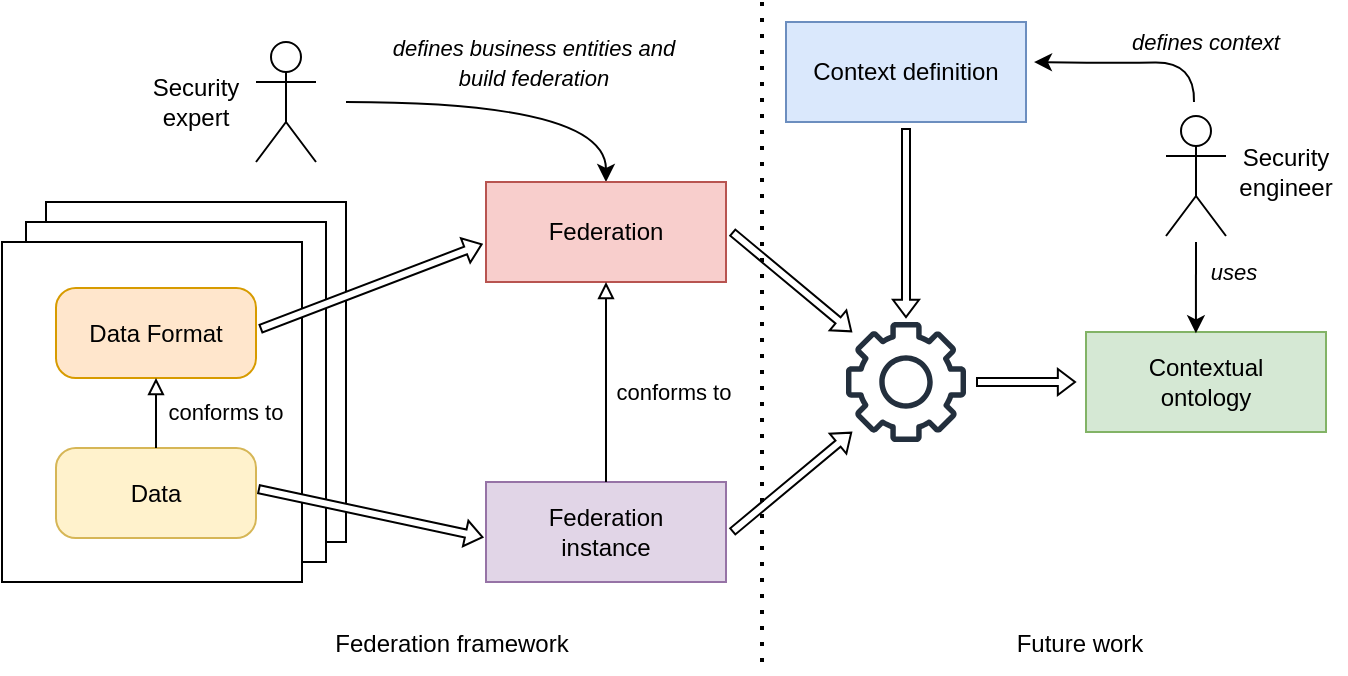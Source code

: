 <mxfile version="21.0.6" type="github">
  <diagram name="Page-1" id="LV6u2GoyfH_cWMS7qSA4">
    <mxGraphModel dx="1253" dy="703" grid="1" gridSize="10" guides="1" tooltips="1" connect="1" arrows="1" fold="1" page="1" pageScale="1" pageWidth="827" pageHeight="1169" math="0" shadow="0">
      <root>
        <mxCell id="0" />
        <mxCell id="1" parent="0" />
        <mxCell id="476Phh2_DoRy5IiEpwfO-1" value="&lt;br style=&quot;font-size: 11px;&quot;&gt;" style="shape=umlActor;verticalLabelPosition=bottom;verticalAlign=top;html=1;outlineConnect=0;fontSize=11;" vertex="1" parent="1">
          <mxGeometry x="195" y="160" width="30" height="60" as="geometry" />
        </mxCell>
        <mxCell id="476Phh2_DoRy5IiEpwfO-2" value="" style="rounded=0;whiteSpace=wrap;html=1;" vertex="1" parent="1">
          <mxGeometry x="90" y="240" width="150" height="170" as="geometry" />
        </mxCell>
        <mxCell id="476Phh2_DoRy5IiEpwfO-3" value="" style="rounded=0;whiteSpace=wrap;html=1;" vertex="1" parent="1">
          <mxGeometry x="80" y="250" width="150" height="170" as="geometry" />
        </mxCell>
        <mxCell id="476Phh2_DoRy5IiEpwfO-4" value="" style="rounded=0;whiteSpace=wrap;html=1;" vertex="1" parent="1">
          <mxGeometry x="68" y="260" width="150" height="170" as="geometry" />
        </mxCell>
        <mxCell id="476Phh2_DoRy5IiEpwfO-6" value="Data Format" style="rounded=1;whiteSpace=wrap;html=1;arcSize=22;fontSize=12;fillColor=#ffe6cc;strokeColor=#d79b00;" vertex="1" parent="1">
          <mxGeometry x="95" y="283" width="100" height="45" as="geometry" />
        </mxCell>
        <mxCell id="476Phh2_DoRy5IiEpwfO-7" value="Data" style="rounded=1;whiteSpace=wrap;html=1;arcSize=22;fontSize=12;fillColor=#fff2cc;strokeColor=#d6b656;" vertex="1" parent="1">
          <mxGeometry x="95" y="363" width="100" height="45" as="geometry" />
        </mxCell>
        <mxCell id="476Phh2_DoRy5IiEpwfO-8" value="" style="endArrow=block;html=1;rounded=0;exitX=0.5;exitY=0;exitDx=0;exitDy=0;entryX=0.5;entryY=1;entryDx=0;entryDy=0;endFill=0;" edge="1" parent="1" source="476Phh2_DoRy5IiEpwfO-7" target="476Phh2_DoRy5IiEpwfO-6">
          <mxGeometry width="50" height="50" relative="1" as="geometry">
            <mxPoint x="320" y="310" as="sourcePoint" />
            <mxPoint x="370" y="260" as="targetPoint" />
          </mxGeometry>
        </mxCell>
        <mxCell id="476Phh2_DoRy5IiEpwfO-10" value="conforms to" style="text;html=1;strokeColor=none;fillColor=none;align=center;verticalAlign=middle;whiteSpace=wrap;rounded=0;fontSize=11;" vertex="1" parent="1">
          <mxGeometry x="150" y="330" width="60" height="30" as="geometry" />
        </mxCell>
        <mxCell id="476Phh2_DoRy5IiEpwfO-27" style="edgeStyle=orthogonalEdgeStyle;rounded=0;orthogonalLoop=1;jettySize=auto;html=1;exitX=0.5;exitY=0;exitDx=0;exitDy=0;curved=1;startArrow=classic;startFill=1;endArrow=none;endFill=0;" edge="1" parent="1" source="476Phh2_DoRy5IiEpwfO-11">
          <mxGeometry relative="1" as="geometry">
            <mxPoint x="240" y="190" as="targetPoint" />
            <Array as="points">
              <mxPoint x="370" y="190" />
            </Array>
          </mxGeometry>
        </mxCell>
        <mxCell id="476Phh2_DoRy5IiEpwfO-11" value="Federation" style="rounded=0;whiteSpace=wrap;html=1;fillColor=#f8cecc;strokeColor=#b85450;" vertex="1" parent="1">
          <mxGeometry x="310" y="230" width="120" height="50" as="geometry" />
        </mxCell>
        <mxCell id="476Phh2_DoRy5IiEpwfO-12" value="Security expert" style="text;html=1;strokeColor=none;fillColor=none;align=center;verticalAlign=middle;whiteSpace=wrap;rounded=0;fontSize=12;" vertex="1" parent="1">
          <mxGeometry x="135" y="175" width="60" height="30" as="geometry" />
        </mxCell>
        <mxCell id="476Phh2_DoRy5IiEpwfO-13" value="Federation&lt;br&gt;instance" style="rounded=0;whiteSpace=wrap;html=1;fillColor=#e1d5e7;strokeColor=#9673a6;" vertex="1" parent="1">
          <mxGeometry x="310" y="380" width="120" height="50" as="geometry" />
        </mxCell>
        <mxCell id="476Phh2_DoRy5IiEpwfO-14" value="" style="endArrow=block;html=1;rounded=0;exitX=0.5;exitY=0;exitDx=0;exitDy=0;entryX=0.5;entryY=1;entryDx=0;entryDy=0;endFill=0;" edge="1" parent="1" source="476Phh2_DoRy5IiEpwfO-13" target="476Phh2_DoRy5IiEpwfO-11">
          <mxGeometry width="50" height="50" relative="1" as="geometry">
            <mxPoint x="365" y="350" as="sourcePoint" />
            <mxPoint x="365" y="320" as="targetPoint" />
          </mxGeometry>
        </mxCell>
        <mxCell id="476Phh2_DoRy5IiEpwfO-15" value="conforms to" style="text;html=1;strokeColor=none;fillColor=none;align=center;verticalAlign=middle;whiteSpace=wrap;rounded=0;fontSize=11;" vertex="1" parent="1">
          <mxGeometry x="374" y="320" width="60" height="30" as="geometry" />
        </mxCell>
        <mxCell id="476Phh2_DoRy5IiEpwfO-17" value="" style="sketch=0;outlineConnect=0;fontColor=#232F3E;gradientColor=none;fillColor=#232F3D;strokeColor=none;dashed=0;verticalLabelPosition=bottom;verticalAlign=top;align=center;html=1;fontSize=12;fontStyle=0;aspect=fixed;pointerEvents=1;shape=mxgraph.aws4.gear;" vertex="1" parent="1">
          <mxGeometry x="490" y="300" width="60" height="60" as="geometry" />
        </mxCell>
        <mxCell id="476Phh2_DoRy5IiEpwfO-18" value="Contextual &lt;br&gt;ontology" style="rounded=0;whiteSpace=wrap;html=1;fillColor=#d5e8d4;strokeColor=#82b366;" vertex="1" parent="1">
          <mxGeometry x="610" y="305" width="120" height="50" as="geometry" />
        </mxCell>
        <mxCell id="476Phh2_DoRy5IiEpwfO-23" value="Context definition" style="rounded=0;whiteSpace=wrap;html=1;fillColor=#dae8fc;strokeColor=#6c8ebf;" vertex="1" parent="1">
          <mxGeometry x="460" y="150" width="120" height="50" as="geometry" />
        </mxCell>
        <mxCell id="476Phh2_DoRy5IiEpwfO-24" value="&lt;br style=&quot;font-size: 11px;&quot;&gt;" style="shape=umlActor;verticalLabelPosition=bottom;verticalAlign=top;html=1;outlineConnect=0;fontSize=11;" vertex="1" parent="1">
          <mxGeometry x="650" y="197" width="30" height="60" as="geometry" />
        </mxCell>
        <mxCell id="476Phh2_DoRy5IiEpwfO-25" value="Security engineer" style="text;html=1;strokeColor=none;fillColor=none;align=center;verticalAlign=middle;whiteSpace=wrap;rounded=0;fontSize=12;" vertex="1" parent="1">
          <mxGeometry x="680" y="210" width="60" height="30" as="geometry" />
        </mxCell>
        <mxCell id="476Phh2_DoRy5IiEpwfO-28" value="&lt;font style=&quot;font-size: 11px;&quot;&gt;defines business entities and build federation&lt;/font&gt;" style="text;html=1;strokeColor=none;fillColor=none;align=center;verticalAlign=middle;whiteSpace=wrap;rounded=0;fontSize=12;fontStyle=2" vertex="1" parent="1">
          <mxGeometry x="259" y="155" width="150" height="30" as="geometry" />
        </mxCell>
        <mxCell id="476Phh2_DoRy5IiEpwfO-31" value="" style="shape=flexArrow;endArrow=classic;html=1;rounded=0;endWidth=8;endSize=2.527;width=4;fillColor=default;" edge="1" parent="1">
          <mxGeometry width="50" height="50" relative="1" as="geometry">
            <mxPoint x="555" y="330" as="sourcePoint" />
            <mxPoint x="605" y="330" as="targetPoint" />
          </mxGeometry>
        </mxCell>
        <mxCell id="476Phh2_DoRy5IiEpwfO-33" value="" style="shape=flexArrow;endArrow=classic;html=1;rounded=0;endWidth=8;endSize=2.527;width=4;entryX=-0.031;entryY=0.66;entryDx=0;entryDy=0;entryPerimeter=0;fillColor=default;exitX=1;exitY=0.5;exitDx=0;exitDy=0;" edge="1" parent="1">
          <mxGeometry width="50" height="50" relative="1" as="geometry">
            <mxPoint x="197" y="303.5" as="sourcePoint" />
            <mxPoint x="308.28" y="261" as="targetPoint" />
          </mxGeometry>
        </mxCell>
        <mxCell id="476Phh2_DoRy5IiEpwfO-34" value="" style="shape=flexArrow;endArrow=classic;html=1;rounded=0;endWidth=8;endSize=2.527;width=4;entryX=-0.019;entryY=0.593;entryDx=0;entryDy=0;entryPerimeter=0;fillColor=default;exitX=1;exitY=0.5;exitDx=0;exitDy=0;" edge="1" parent="1">
          <mxGeometry width="50" height="50" relative="1" as="geometry">
            <mxPoint x="196" y="383.5" as="sourcePoint" />
            <mxPoint x="308.72" y="407.65" as="targetPoint" />
          </mxGeometry>
        </mxCell>
        <mxCell id="476Phh2_DoRy5IiEpwfO-35" value="" style="shape=flexArrow;endArrow=classic;html=1;rounded=0;endWidth=8;endSize=2.527;width=4;fillColor=default;exitX=1;exitY=0.5;exitDx=0;exitDy=0;" edge="1" parent="1">
          <mxGeometry width="50" height="50" relative="1" as="geometry">
            <mxPoint x="433" y="255" as="sourcePoint" />
            <mxPoint x="493" y="305" as="targetPoint" />
          </mxGeometry>
        </mxCell>
        <mxCell id="476Phh2_DoRy5IiEpwfO-36" value="" style="shape=flexArrow;endArrow=classic;html=1;rounded=0;endWidth=8;endSize=2.527;width=4;fillColor=default;exitX=1;exitY=0.5;exitDx=0;exitDy=0;" edge="1" parent="1">
          <mxGeometry width="50" height="50" relative="1" as="geometry">
            <mxPoint x="433" y="405" as="sourcePoint" />
            <mxPoint x="493" y="355" as="targetPoint" />
          </mxGeometry>
        </mxCell>
        <mxCell id="476Phh2_DoRy5IiEpwfO-37" value="" style="shape=flexArrow;endArrow=classic;html=1;rounded=0;endWidth=8;endSize=2.527;width=4;fillColor=default;exitX=1;exitY=0.5;exitDx=0;exitDy=0;" edge="1" parent="1">
          <mxGeometry width="50" height="50" relative="1" as="geometry">
            <mxPoint x="520" y="203" as="sourcePoint" />
            <mxPoint x="520" y="298.001" as="targetPoint" />
          </mxGeometry>
        </mxCell>
        <mxCell id="476Phh2_DoRy5IiEpwfO-38" style="edgeStyle=orthogonalEdgeStyle;rounded=0;orthogonalLoop=1;jettySize=auto;html=1;exitX=1;exitY=0.5;exitDx=0;exitDy=0;curved=1;startArrow=classic;startFill=1;endArrow=none;endFill=0;" edge="1" parent="1">
          <mxGeometry relative="1" as="geometry">
            <mxPoint x="584" y="170" as="sourcePoint" />
            <mxPoint x="664" y="190" as="targetPoint" />
          </mxGeometry>
        </mxCell>
        <mxCell id="476Phh2_DoRy5IiEpwfO-39" value="&lt;font style=&quot;font-size: 11px;&quot;&gt;defines context&lt;/font&gt;" style="text;html=1;strokeColor=none;fillColor=none;align=center;verticalAlign=middle;whiteSpace=wrap;rounded=0;fontSize=12;fontStyle=2" vertex="1" parent="1">
          <mxGeometry x="620" y="145" width="100" height="30" as="geometry" />
        </mxCell>
        <mxCell id="476Phh2_DoRy5IiEpwfO-40" style="edgeStyle=orthogonalEdgeStyle;rounded=0;orthogonalLoop=1;jettySize=auto;html=1;exitX=0.458;exitY=0.013;exitDx=0;exitDy=0;curved=1;startArrow=classic;startFill=1;endArrow=none;endFill=0;exitPerimeter=0;" edge="1" parent="1" source="476Phh2_DoRy5IiEpwfO-18">
          <mxGeometry relative="1" as="geometry">
            <mxPoint x="590" y="180" as="sourcePoint" />
            <mxPoint x="665" y="260" as="targetPoint" />
          </mxGeometry>
        </mxCell>
        <mxCell id="476Phh2_DoRy5IiEpwfO-41" value="uses" style="text;html=1;strokeColor=none;fillColor=none;align=center;verticalAlign=middle;whiteSpace=wrap;rounded=0;fontSize=11;fontStyle=2" vertex="1" parent="1">
          <mxGeometry x="664" y="260" width="40" height="30" as="geometry" />
        </mxCell>
        <mxCell id="476Phh2_DoRy5IiEpwfO-42" value="" style="endArrow=none;dashed=1;html=1;dashPattern=1 3;strokeWidth=2;rounded=0;" edge="1" parent="1">
          <mxGeometry width="50" height="50" relative="1" as="geometry">
            <mxPoint x="448" y="470" as="sourcePoint" />
            <mxPoint x="448" y="140" as="targetPoint" />
          </mxGeometry>
        </mxCell>
        <mxCell id="476Phh2_DoRy5IiEpwfO-43" value="Federation framework" style="text;html=1;strokeColor=none;fillColor=none;align=center;verticalAlign=middle;whiteSpace=wrap;rounded=0;fontSize=12;" vertex="1" parent="1">
          <mxGeometry x="218" y="446" width="150" height="30" as="geometry" />
        </mxCell>
        <mxCell id="476Phh2_DoRy5IiEpwfO-44" value="Future work" style="text;html=1;strokeColor=none;fillColor=none;align=center;verticalAlign=middle;whiteSpace=wrap;rounded=0;fontSize=12;" vertex="1" parent="1">
          <mxGeometry x="532" y="446" width="150" height="30" as="geometry" />
        </mxCell>
      </root>
    </mxGraphModel>
  </diagram>
</mxfile>
